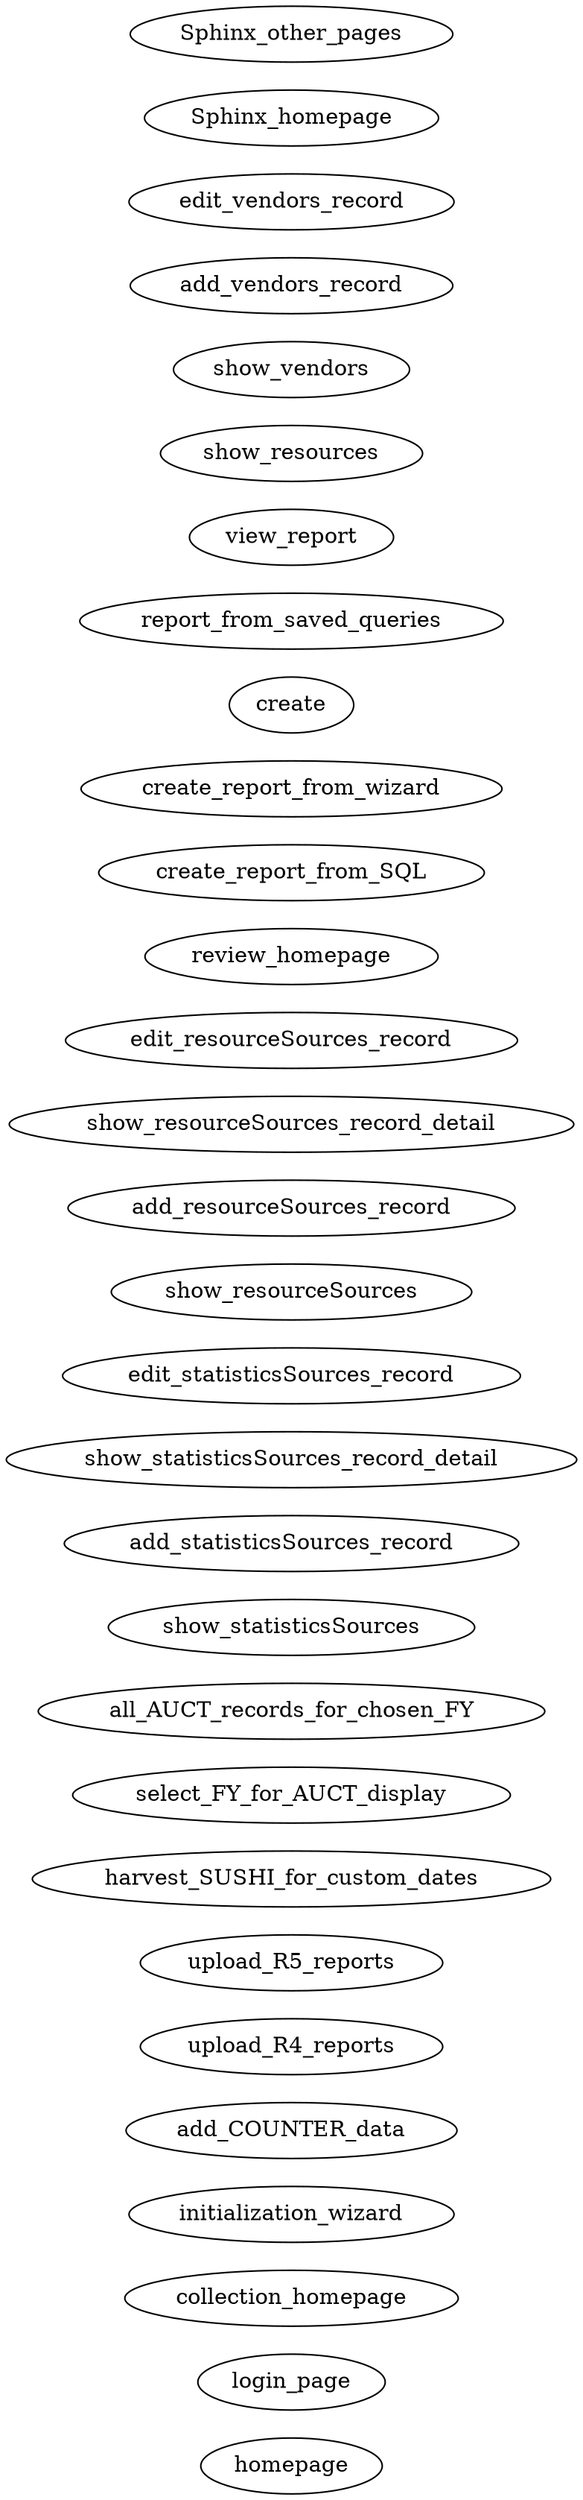 digraph nolcat_sitemap {
    /* *** NoLCAT SITEMAP *** */
    rankdir=LR


    /* *** Homepage and Authentication *** */
    // The web app homepage and pages for authentication
    homepage
        //homepage -> login_page
        //homepage -> collection_homepage
        //homepage -> review_homepage
        //homepage -> Sphinx_homepage
    

    login_page
    // And any other pages needed for authentication


    /* *** Collecting Usage Statistics *** */
    // Pages for collecting usage statistics
    collection_homepage
        //collection_homepage -> add_COUNTER_data
        //collection_homepage -> select_FY_for_AUCT_display
        //collection_homepage -> show_statisticsSources
        //collection_homepage -> show_resourceSources
    initialization_wizard
    add_COUNTER_data
        //add_COUNTER_data -> upload_R4_reports
        //add_COUNTER_data -> upload_R5_reports
        //add_COUNTER_data -> harvest_SUSHI_for_custom_dates

    // Pages for ingesting COUNTER data
    upload_R4_reports
    upload_R5_reports
    harvest_SUSHI_for_custom_dates

    // Pages for organizing usage statistics collection
    select_FY_for_AUCT_display
        //select_FY_for_AUCT_display -> all_AUCT_records_for_chosen_FY
    all_AUCT_records_for_chosen_FY
    
    show_statisticsSources
        //show_statisticsSources -> add_statisticsSources_record
        //show_statisticsSources -> show_statisticsSources_record_detail
    add_statisticsSources_record
    show_statisticsSources_record_detail
        //show_statisticsSources_record_detail -> edit_statisticsSources_record
    edit_statisticsSources_record // Includes adding or editing notes

    show_resourceSources
        //show_resourceSources -> add_resourceSources_record
        //show_resourceSources -> show_resourceSources_record_detail
    add_resourceSources_record
    show_resourceSources_record_detail
        //show_resourceSources_record_detail -> edit_resourceSources_record
    edit_resourceSources_record // Includes adding or editing notes


    /* *** Reviewing Usage Statistics *** */
    // Pages for reviewing usage data
    review_homepage
        //review_homepage -> create_report_from_SQL
        //review_homepage -> create_report_from_wizard
        //review_homepage -> create report_from_saved_queries
        //review_homepage -> show_resourceSources /* DUPLICATED BOX */
        //review_homepage -> show_resources
        //review_homepage -> show_vendors
    
    create_report_from_SQL // Runs a custom SQL statement against the database
    create_report_from_wizard // GUI options are used to write SQL behind the scenes
    create report_from_saved_queries // SQL statements that are either complete or only ask for one input for commonly asked questions

        //create_report_from_SQL -> view_report
        //create_report_from_wizard -> view_report
        //create_report_from_saved_queries -> view_report
    view_report

    show_resources // Meaning the items in the resources table
    
        //show_resourceSources -> add_resourceSources_record
    add_resourceSources_record
        //show_resourceSources_record_detail -> edit_resourceSources_record
    edit_resourceSources_record // Includes adding or editing notes
    /* A way to handle adding `statisticsSources` to these `resourcesSources` must be developed */

    show_vendors
        //show_vendors -> add_vendors_record
    add_vendors_record
        //show_vendors_record_detail -> edit_vendors_record
    edit_vendors_record // Includes adding or editing notes


    /* *** Program Documentation *** */
    // The Sphinx documentation for the web app
    Sphinx_homepage
        //Sphinx_homepage -> Sphinx_other_pages

    Sphinx_other_pages // Use Sphinx itself for site organization
}